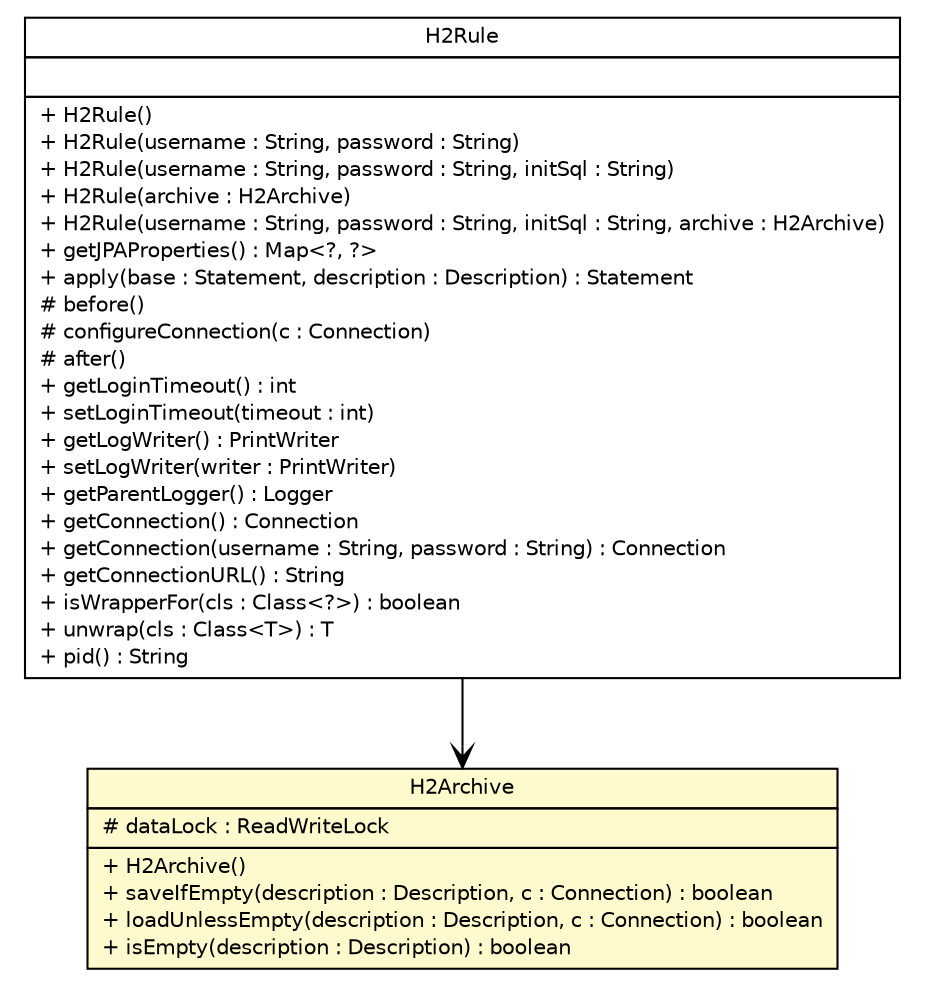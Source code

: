 #!/usr/local/bin/dot
#
# Class diagram 
# Generated by UMLGraph version R5_6-24-gf6e263 (http://www.umlgraph.org/)
#

digraph G {
	edge [fontname="Helvetica",fontsize=10,labelfontname="Helvetica",labelfontsize=10];
	node [fontname="Helvetica",fontsize=10,shape=plaintext];
	nodesep=0.25;
	ranksep=0.5;
	// com.edugility.liquiunit.H2Rule
	c53 [label=<<table title="com.edugility.liquiunit.H2Rule" border="0" cellborder="1" cellspacing="0" cellpadding="2" port="p" href="./H2Rule.html">
		<tr><td><table border="0" cellspacing="0" cellpadding="1">
<tr><td align="center" balign="center"> H2Rule </td></tr>
		</table></td></tr>
		<tr><td><table border="0" cellspacing="0" cellpadding="1">
<tr><td align="left" balign="left">  </td></tr>
		</table></td></tr>
		<tr><td><table border="0" cellspacing="0" cellpadding="1">
<tr><td align="left" balign="left"> + H2Rule() </td></tr>
<tr><td align="left" balign="left"> + H2Rule(username : String, password : String) </td></tr>
<tr><td align="left" balign="left"> + H2Rule(username : String, password : String, initSql : String) </td></tr>
<tr><td align="left" balign="left"> + H2Rule(archive : H2Archive) </td></tr>
<tr><td align="left" balign="left"> + H2Rule(username : String, password : String, initSql : String, archive : H2Archive) </td></tr>
<tr><td align="left" balign="left"> + getJPAProperties() : Map&lt;?, ?&gt; </td></tr>
<tr><td align="left" balign="left"> + apply(base : Statement, description : Description) : Statement </td></tr>
<tr><td align="left" balign="left"> # before() </td></tr>
<tr><td align="left" balign="left"> # configureConnection(c : Connection) </td></tr>
<tr><td align="left" balign="left"> # after() </td></tr>
<tr><td align="left" balign="left"> + getLoginTimeout() : int </td></tr>
<tr><td align="left" balign="left"> + setLoginTimeout(timeout : int) </td></tr>
<tr><td align="left" balign="left"> + getLogWriter() : PrintWriter </td></tr>
<tr><td align="left" balign="left"> + setLogWriter(writer : PrintWriter) </td></tr>
<tr><td align="left" balign="left"> + getParentLogger() : Logger </td></tr>
<tr><td align="left" balign="left"> + getConnection() : Connection </td></tr>
<tr><td align="left" balign="left"> + getConnection(username : String, password : String) : Connection </td></tr>
<tr><td align="left" balign="left"> + getConnectionURL() : String </td></tr>
<tr><td align="left" balign="left"> + isWrapperFor(cls : Class&lt;?&gt;) : boolean </td></tr>
<tr><td align="left" balign="left"> + unwrap(cls : Class&lt;T&gt;) : T </td></tr>
<tr><td align="left" balign="left"> + pid() : String </td></tr>
		</table></td></tr>
		</table>>, URL="./H2Rule.html", fontname="Helvetica", fontcolor="black", fontsize=10.0];
	// com.edugility.liquiunit.H2Archive
	c54 [label=<<table title="com.edugility.liquiunit.H2Archive" border="0" cellborder="1" cellspacing="0" cellpadding="2" port="p" bgcolor="lemonChiffon" href="./H2Archive.html">
		<tr><td><table border="0" cellspacing="0" cellpadding="1">
<tr><td align="center" balign="center"> H2Archive </td></tr>
		</table></td></tr>
		<tr><td><table border="0" cellspacing="0" cellpadding="1">
<tr><td align="left" balign="left"> # dataLock : ReadWriteLock </td></tr>
		</table></td></tr>
		<tr><td><table border="0" cellspacing="0" cellpadding="1">
<tr><td align="left" balign="left"> + H2Archive() </td></tr>
<tr><td align="left" balign="left"> + saveIfEmpty(description : Description, c : Connection) : boolean </td></tr>
<tr><td align="left" balign="left"> + loadUnlessEmpty(description : Description, c : Connection) : boolean </td></tr>
<tr><td align="left" balign="left"> + isEmpty(description : Description) : boolean </td></tr>
		</table></td></tr>
		</table>>, URL="./H2Archive.html", fontname="Helvetica", fontcolor="black", fontsize=10.0];
	// com.edugility.liquiunit.H2Rule NAVASSOC com.edugility.liquiunit.H2Archive
	c53:p -> c54:p [taillabel="", label="", headlabel="", fontname="Helvetica", fontcolor="black", fontsize=10.0, color="black", arrowhead=open];
}

